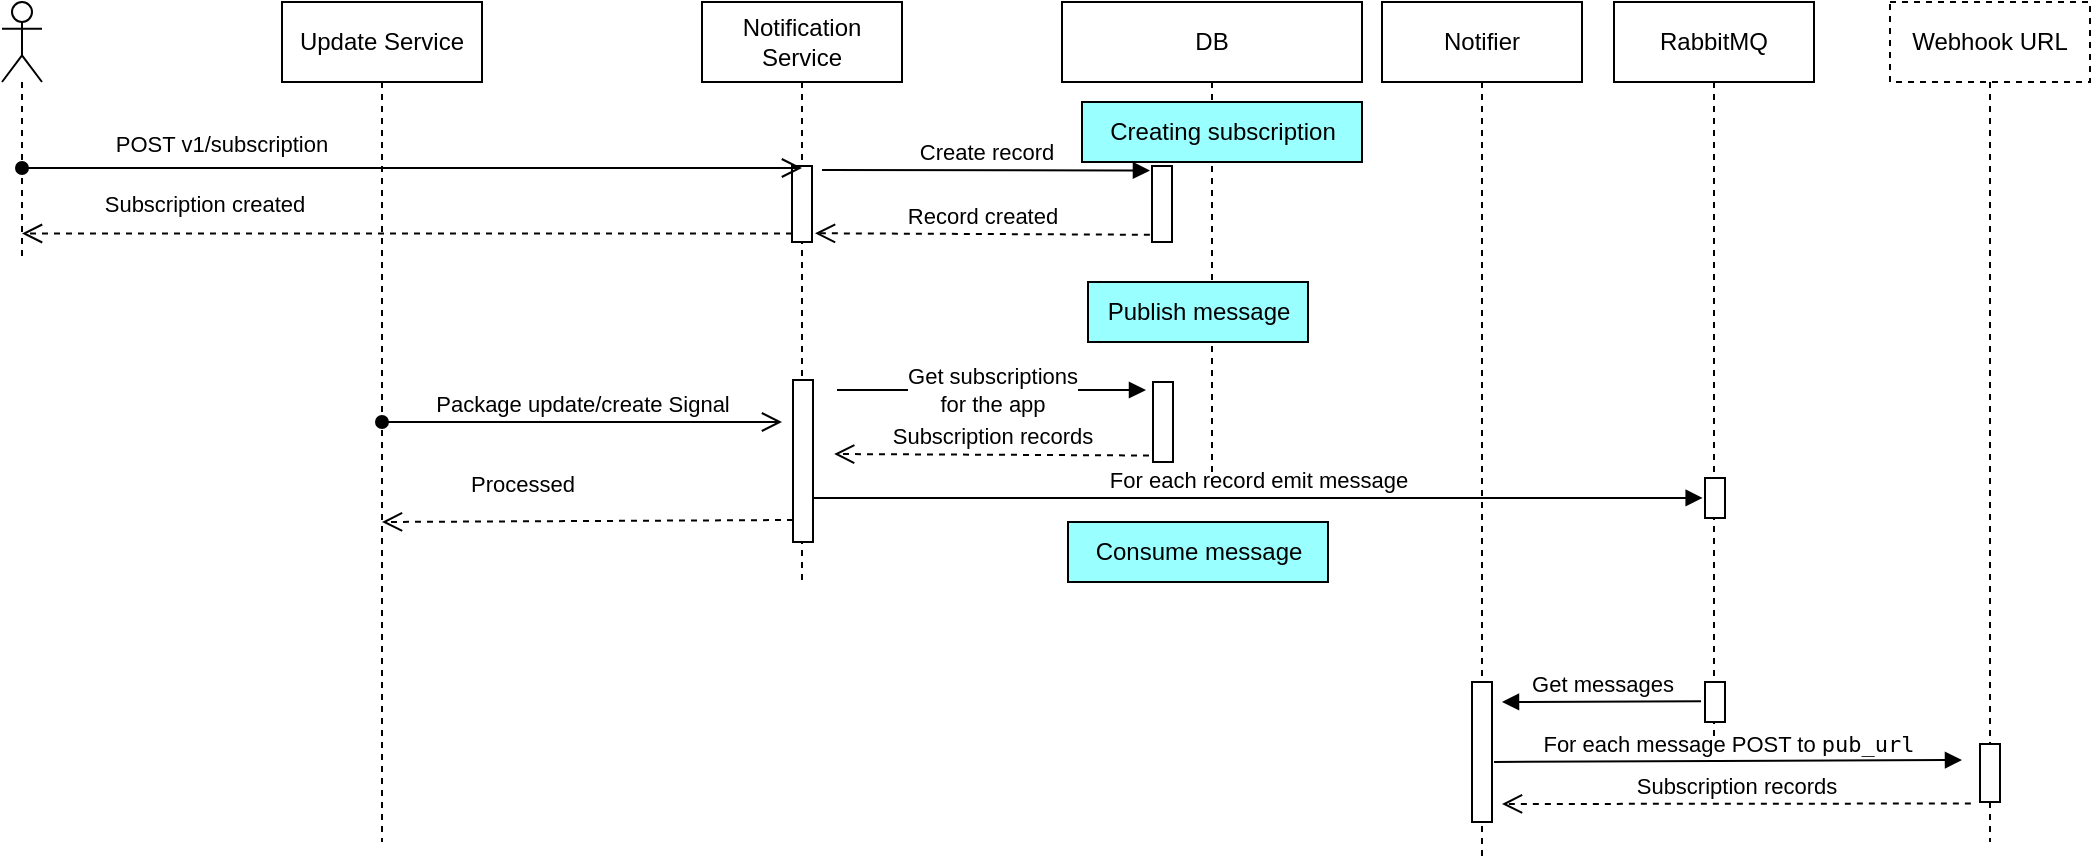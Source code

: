 <mxfile version="20.2.3" type="device"><diagram id="4IcWUepvaZsH16-VIclZ" name="Page-1"><mxGraphModel dx="1813" dy="1091" grid="1" gridSize="10" guides="1" tooltips="1" connect="1" arrows="1" fold="1" page="1" pageScale="1" pageWidth="1654" pageHeight="1169" math="0" shadow="0"><root><mxCell id="0"/><mxCell id="1" parent="0"/><mxCell id="3sMU4CYJCgzs0tLPcaa2-41" value="Notification Service" style="shape=umlLifeline;perimeter=lifelinePerimeter;whiteSpace=wrap;html=1;container=1;collapsible=0;recursiveResize=0;outlineConnect=0;" parent="1" vertex="1"><mxGeometry x="520" y="60" width="100" height="290" as="geometry"/></mxCell><mxCell id="3sMU4CYJCgzs0tLPcaa2-65" value="" style="html=1;points=[];perimeter=orthogonalPerimeter;" parent="3sMU4CYJCgzs0tLPcaa2-41" vertex="1"><mxGeometry x="45" y="82" width="10" height="38" as="geometry"/></mxCell><mxCell id="3sMU4CYJCgzs0tLPcaa2-79" value="" style="html=1;points=[];perimeter=orthogonalPerimeter;" parent="3sMU4CYJCgzs0tLPcaa2-41" vertex="1"><mxGeometry x="45.5" y="189" width="10" height="81" as="geometry"/></mxCell><mxCell id="GtHgWI5cKCkGSbcywgel-6" value="Subscription created" style="html=1;verticalAlign=bottom;endArrow=open;dashed=1;endSize=8;exitX=0;exitY=0.9;exitDx=0;exitDy=0;exitPerimeter=0;" parent="3sMU4CYJCgzs0tLPcaa2-41" target="3sMU4CYJCgzs0tLPcaa2-45" edge="1"><mxGeometry x="0.53" y="-6" relative="1" as="geometry"><mxPoint x="45.0" y="115.75" as="sourcePoint"/><mxPoint x="-112.43" y="115" as="targetPoint"/><Array as="points"/><mxPoint as="offset"/></mxGeometry></mxCell><mxCell id="GtHgWI5cKCkGSbcywgel-11" value="For each record emit message" style="html=1;verticalAlign=bottom;endArrow=block;entryX=-0.117;entryY=0.499;entryDx=0;entryDy=0;entryPerimeter=0;" parent="3sMU4CYJCgzs0tLPcaa2-41" target="GtHgWI5cKCkGSbcywgel-3" edge="1"><mxGeometry relative="1" as="geometry"><mxPoint x="55.5" y="248" as="sourcePoint"/><mxPoint x="510" y="248" as="targetPoint"/></mxGeometry></mxCell><mxCell id="3sMU4CYJCgzs0tLPcaa2-42" value="DB" style="shape=umlLifeline;perimeter=lifelinePerimeter;whiteSpace=wrap;html=1;container=1;collapsible=0;recursiveResize=0;outlineConnect=0;" parent="1" vertex="1"><mxGeometry x="700" y="60" width="150" height="240" as="geometry"/></mxCell><mxCell id="3sMU4CYJCgzs0tLPcaa2-43" value="" style="html=1;points=[];perimeter=orthogonalPerimeter;" parent="3sMU4CYJCgzs0tLPcaa2-42" vertex="1"><mxGeometry x="45" y="82" width="10" height="38" as="geometry"/></mxCell><mxCell id="GtHgWI5cKCkGSbcywgel-5" value="Record created" style="html=1;verticalAlign=bottom;endArrow=open;dashed=1;endSize=8;exitX=0;exitY=0.9;exitDx=0;exitDy=0;exitPerimeter=0;entryX=1.15;entryY=0.885;entryDx=0;entryDy=0;entryPerimeter=0;" parent="3sMU4CYJCgzs0tLPcaa2-42" target="3sMU4CYJCgzs0tLPcaa2-65" edge="1"><mxGeometry relative="1" as="geometry"><mxPoint x="43.93" y="116.38" as="sourcePoint"/><mxPoint x="-85.0" y="116.0" as="targetPoint"/><Array as="points"/></mxGeometry></mxCell><mxCell id="GtHgWI5cKCkGSbcywgel-9" value="" style="html=1;points=[];perimeter=orthogonalPerimeter;" parent="3sMU4CYJCgzs0tLPcaa2-42" vertex="1"><mxGeometry x="45.5" y="190" width="10" height="40" as="geometry"/></mxCell><mxCell id="3sMU4CYJCgzs0tLPcaa2-23" value="Creating subscription" style="text;html=1;align=center;verticalAlign=middle;resizable=0;points=[];autosize=1;rounded=0;strokeColor=#000000;fillColor=#99FFFF;" parent="3sMU4CYJCgzs0tLPcaa2-42" vertex="1"><mxGeometry x="10" y="50" width="140" height="30" as="geometry"/></mxCell><mxCell id="3sMU4CYJCgzs0tLPcaa2-45" value="" style="shape=umlLifeline;participant=umlActor;perimeter=lifelinePerimeter;whiteSpace=wrap;html=1;container=1;collapsible=0;recursiveResize=0;verticalAlign=top;spacingTop=36;outlineConnect=0;" parent="1" vertex="1"><mxGeometry x="170" y="60" width="20" height="130" as="geometry"/></mxCell><mxCell id="3sMU4CYJCgzs0tLPcaa2-53" value="POST v1/subscription&amp;nbsp;" style="html=1;verticalAlign=bottom;startArrow=oval;startFill=1;endArrow=open;startSize=6;endSize=8;" parent="1" edge="1" source="3sMU4CYJCgzs0tLPcaa2-45"><mxGeometry x="-0.485" y="3" width="80" relative="1" as="geometry"><mxPoint x="389.5" y="143" as="sourcePoint"/><mxPoint x="570" y="143" as="targetPoint"/><mxPoint x="1" as="offset"/></mxGeometry></mxCell><mxCell id="3sMU4CYJCgzs0tLPcaa2-55" value="Notifier" style="shape=umlLifeline;perimeter=lifelinePerimeter;whiteSpace=wrap;html=1;container=1;collapsible=0;recursiveResize=0;outlineConnect=0;" parent="1" vertex="1"><mxGeometry x="860" y="60" width="100" height="430" as="geometry"/></mxCell><mxCell id="GtHgWI5cKCkGSbcywgel-15" value="" style="html=1;points=[];perimeter=orthogonalPerimeter;" parent="3sMU4CYJCgzs0tLPcaa2-55" vertex="1"><mxGeometry x="45" y="340" width="10" height="70" as="geometry"/></mxCell><mxCell id="GtHgWI5cKCkGSbcywgel-19" value="For each message POST to&amp;nbsp;&lt;code&gt;pub_url&lt;/code&gt;" style="html=1;verticalAlign=bottom;endArrow=block;" parent="3sMU4CYJCgzs0tLPcaa2-55" edge="1"><mxGeometry relative="1" as="geometry"><mxPoint x="56" y="380.0" as="sourcePoint"/><mxPoint x="290" y="379" as="targetPoint"/></mxGeometry></mxCell><mxCell id="3sMU4CYJCgzs0tLPcaa2-58" value="Create record" style="html=1;verticalAlign=bottom;endArrow=block;entryX=-0.102;entryY=0.059;entryDx=0;entryDy=0;entryPerimeter=0;" parent="1" target="3sMU4CYJCgzs0tLPcaa2-43" edge="1"><mxGeometry relative="1" as="geometry"><mxPoint x="580" y="144" as="sourcePoint"/><mxPoint x="741" y="145" as="targetPoint"/></mxGeometry></mxCell><mxCell id="3sMU4CYJCgzs0tLPcaa2-84" value="Get subscriptions &lt;br&gt;for the app" style="html=1;verticalAlign=middle;endArrow=block;" parent="1" edge="1"><mxGeometry relative="1" as="geometry"><mxPoint x="587.5" y="254" as="sourcePoint"/><mxPoint x="742" y="254" as="targetPoint"/></mxGeometry></mxCell><mxCell id="GtHgWI5cKCkGSbcywgel-1" value="RabbitMQ" style="shape=umlLifeline;perimeter=lifelinePerimeter;whiteSpace=wrap;html=1;container=1;collapsible=0;recursiveResize=0;outlineConnect=0;" parent="1" vertex="1"><mxGeometry x="976" y="60" width="100" height="370" as="geometry"/></mxCell><mxCell id="GtHgWI5cKCkGSbcywgel-3" value="" style="html=1;points=[];perimeter=orthogonalPerimeter;" parent="GtHgWI5cKCkGSbcywgel-1" vertex="1"><mxGeometry x="45.5" y="238" width="10" height="20" as="geometry"/></mxCell><mxCell id="GtHgWI5cKCkGSbcywgel-16" value="" style="html=1;points=[];perimeter=orthogonalPerimeter;" parent="GtHgWI5cKCkGSbcywgel-1" vertex="1"><mxGeometry x="45.5" y="340" width="10" height="20" as="geometry"/></mxCell><mxCell id="GtHgWI5cKCkGSbcywgel-17" value="Get messages" style="html=1;verticalAlign=bottom;endArrow=block;" parent="GtHgWI5cKCkGSbcywgel-1" edge="1"><mxGeometry relative="1" as="geometry"><mxPoint x="43.5" y="349.62" as="sourcePoint"/><mxPoint x="-56" y="350" as="targetPoint"/></mxGeometry></mxCell><mxCell id="GtHgWI5cKCkGSbcywgel-7" value="Publish message" style="text;html=1;align=center;verticalAlign=middle;resizable=0;points=[];autosize=1;rounded=0;strokeColor=#000000;fillColor=#99FFFF;" parent="1" vertex="1"><mxGeometry x="713" y="200" width="110" height="30" as="geometry"/></mxCell><mxCell id="GtHgWI5cKCkGSbcywgel-8" value="Consume message" style="text;html=1;align=center;verticalAlign=middle;resizable=0;points=[];autosize=1;rounded=0;strokeColor=#000000;fillColor=#99FFFF;" parent="1" vertex="1"><mxGeometry x="703" y="320" width="130" height="30" as="geometry"/></mxCell><mxCell id="GtHgWI5cKCkGSbcywgel-10" value="Subscription records" style="html=1;verticalAlign=bottom;endArrow=open;dashed=1;endSize=8;exitX=0;exitY=0.9;exitDx=0;exitDy=0;exitPerimeter=0;entryX=1.15;entryY=0.885;entryDx=0;entryDy=0;entryPerimeter=0;" parent="1" edge="1"><mxGeometry relative="1" as="geometry"><mxPoint x="743.5" y="286.75" as="sourcePoint"/><mxPoint x="586.07" y="286" as="targetPoint"/><Array as="points"/></mxGeometry></mxCell><mxCell id="GtHgWI5cKCkGSbcywgel-12" value="Webhook URL" style="shape=umlLifeline;perimeter=lifelinePerimeter;whiteSpace=wrap;html=1;container=1;collapsible=0;recursiveResize=0;outlineConnect=0;dashed=1;" parent="1" vertex="1"><mxGeometry x="1114" y="60" width="100" height="420" as="geometry"/></mxCell><mxCell id="GtHgWI5cKCkGSbcywgel-18" value="" style="html=1;points=[];perimeter=orthogonalPerimeter;" parent="GtHgWI5cKCkGSbcywgel-12" vertex="1"><mxGeometry x="45" y="371" width="10" height="29" as="geometry"/></mxCell><mxCell id="GtHgWI5cKCkGSbcywgel-20" value="Subscription records" style="html=1;verticalAlign=bottom;endArrow=open;dashed=1;endSize=8;exitX=0;exitY=0.9;exitDx=0;exitDy=0;exitPerimeter=0;" parent="1" edge="1"><mxGeometry relative="1" as="geometry"><mxPoint x="1154.43" y="460.75" as="sourcePoint"/><mxPoint x="920" y="461" as="targetPoint"/><Array as="points"/></mxGeometry></mxCell><mxCell id="GtHgWI5cKCkGSbcywgel-21" value="Package update/create Signal" style="html=1;verticalAlign=bottom;startArrow=oval;startFill=1;endArrow=open;startSize=6;endSize=8;" parent="1" edge="1" source="SlfU5fIYJbTUKiiIsnO8-6"><mxGeometry width="80" relative="1" as="geometry"><mxPoint x="390" y="270" as="sourcePoint"/><mxPoint x="560" y="270" as="targetPoint"/></mxGeometry></mxCell><mxCell id="SlfU5fIYJbTUKiiIsnO8-6" value="Update Service" style="shape=umlLifeline;perimeter=lifelinePerimeter;whiteSpace=wrap;html=1;container=1;collapsible=0;recursiveResize=0;outlineConnect=0;" vertex="1" parent="1"><mxGeometry x="310" y="60" width="100" height="420" as="geometry"/></mxCell><mxCell id="SlfU5fIYJbTUKiiIsnO8-11" value="Processed" style="html=1;verticalAlign=bottom;endArrow=open;dashed=1;endSize=8;exitX=0;exitY=0.9;exitDx=0;exitDy=0;exitPerimeter=0;" edge="1" parent="1"><mxGeometry x="0.318" y="-10" relative="1" as="geometry"><mxPoint x="565.5" y="319" as="sourcePoint"/><mxPoint x="360" y="320" as="targetPoint"/><Array as="points"/><mxPoint as="offset"/></mxGeometry></mxCell></root></mxGraphModel></diagram></mxfile>